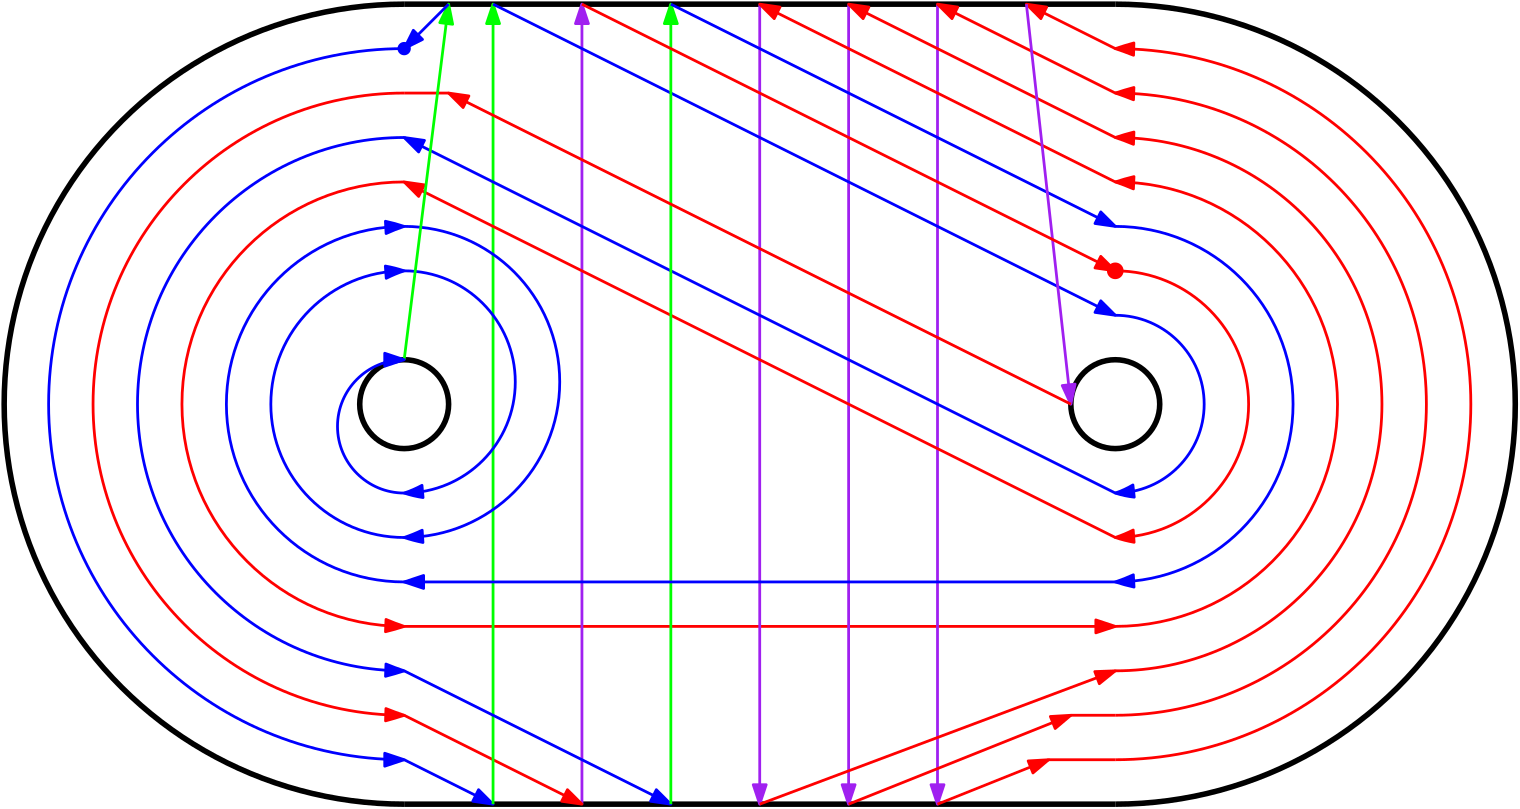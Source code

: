 <?xml version="1.0"?>
<!DOCTYPE ipe SYSTEM "ipe.dtd">
<ipe version="70218" creator="Ipe 7.2.27">
<info created="D:20230602174952" modified="D:20230606200157"/>
<ipestyle name="basic">
<symbol name="arrow/arc(spx)">
<path stroke="sym-stroke" fill="sym-stroke" pen="sym-pen">
0 0 m
-1 0.333 l
-1 -0.333 l
h
</path>
</symbol>
<symbol name="arrow/farc(spx)">
<path stroke="sym-stroke" fill="white" pen="sym-pen">
0 0 m
-1 0.333 l
-1 -0.333 l
h
</path>
</symbol>
<symbol name="arrow/ptarc(spx)">
<path stroke="sym-stroke" fill="sym-stroke" pen="sym-pen">
0 0 m
-1 0.333 l
-0.8 0 l
-1 -0.333 l
h
</path>
</symbol>
<symbol name="arrow/fptarc(spx)">
<path stroke="sym-stroke" fill="white" pen="sym-pen">
0 0 m
-1 0.333 l
-0.8 0 l
-1 -0.333 l
h
</path>
</symbol>
<symbol name="mark/circle(sx)" transformations="translations">
<path fill="sym-stroke">
0.6 0 0 0.6 0 0 e
0.4 0 0 0.4 0 0 e
</path>
</symbol>
<symbol name="mark/disk(sx)" transformations="translations">
<path fill="sym-stroke">
0.6 0 0 0.6 0 0 e
</path>
</symbol>
<symbol name="mark/fdisk(sfx)" transformations="translations">
<group>
<path fill="sym-fill">
0.5 0 0 0.5 0 0 e
</path>
<path fill="sym-stroke" fillrule="eofill">
0.6 0 0 0.6 0 0 e
0.4 0 0 0.4 0 0 e
</path>
</group>
</symbol>
<symbol name="mark/box(sx)" transformations="translations">
<path fill="sym-stroke" fillrule="eofill">
-0.6 -0.6 m
0.6 -0.6 l
0.6 0.6 l
-0.6 0.6 l
h
-0.4 -0.4 m
0.4 -0.4 l
0.4 0.4 l
-0.4 0.4 l
h
</path>
</symbol>
<symbol name="mark/square(sx)" transformations="translations">
<path fill="sym-stroke">
-0.6 -0.6 m
0.6 -0.6 l
0.6 0.6 l
-0.6 0.6 l
h
</path>
</symbol>
<symbol name="mark/fsquare(sfx)" transformations="translations">
<group>
<path fill="sym-fill">
-0.5 -0.5 m
0.5 -0.5 l
0.5 0.5 l
-0.5 0.5 l
h
</path>
<path fill="sym-stroke" fillrule="eofill">
-0.6 -0.6 m
0.6 -0.6 l
0.6 0.6 l
-0.6 0.6 l
h
-0.4 -0.4 m
0.4 -0.4 l
0.4 0.4 l
-0.4 0.4 l
h
</path>
</group>
</symbol>
<symbol name="mark/cross(sx)" transformations="translations">
<group>
<path fill="sym-stroke">
-0.43 -0.57 m
0.57 0.43 l
0.43 0.57 l
-0.57 -0.43 l
h
</path>
<path fill="sym-stroke">
-0.43 0.57 m
0.57 -0.43 l
0.43 -0.57 l
-0.57 0.43 l
h
</path>
</group>
</symbol>
<symbol name="arrow/fnormal(spx)">
<path stroke="sym-stroke" fill="white" pen="sym-pen">
0 0 m
-1 0.333 l
-1 -0.333 l
h
</path>
</symbol>
<symbol name="arrow/pointed(spx)">
<path stroke="sym-stroke" fill="sym-stroke" pen="sym-pen">
0 0 m
-1 0.333 l
-0.8 0 l
-1 -0.333 l
h
</path>
</symbol>
<symbol name="arrow/fpointed(spx)">
<path stroke="sym-stroke" fill="white" pen="sym-pen">
0 0 m
-1 0.333 l
-0.8 0 l
-1 -0.333 l
h
</path>
</symbol>
<symbol name="arrow/linear(spx)">
<path stroke="sym-stroke" pen="sym-pen">
-1 0.333 m
0 0 l
-1 -0.333 l
</path>
</symbol>
<symbol name="arrow/fdouble(spx)">
<path stroke="sym-stroke" fill="white" pen="sym-pen">
0 0 m
-1 0.333 l
-1 -0.333 l
h
-1 0 m
-2 0.333 l
-2 -0.333 l
h
</path>
</symbol>
<symbol name="arrow/double(spx)">
<path stroke="sym-stroke" fill="sym-stroke" pen="sym-pen">
0 0 m
-1 0.333 l
-1 -0.333 l
h
-1 0 m
-2 0.333 l
-2 -0.333 l
h
</path>
</symbol>
<symbol name="arrow/mid-normal(spx)">
<path stroke="sym-stroke" fill="sym-stroke" pen="sym-pen">
0.5 0 m
-0.5 0.333 l
-0.5 -0.333 l
h
</path>
</symbol>
<symbol name="arrow/mid-fnormal(spx)">
<path stroke="sym-stroke" fill="white" pen="sym-pen">
0.5 0 m
-0.5 0.333 l
-0.5 -0.333 l
h
</path>
</symbol>
<symbol name="arrow/mid-pointed(spx)">
<path stroke="sym-stroke" fill="sym-stroke" pen="sym-pen">
0.5 0 m
-0.5 0.333 l
-0.3 0 l
-0.5 -0.333 l
h
</path>
</symbol>
<symbol name="arrow/mid-fpointed(spx)">
<path stroke="sym-stroke" fill="white" pen="sym-pen">
0.5 0 m
-0.5 0.333 l
-0.3 0 l
-0.5 -0.333 l
h
</path>
</symbol>
<symbol name="arrow/mid-double(spx)">
<path stroke="sym-stroke" fill="sym-stroke" pen="sym-pen">
1 0 m
0 0.333 l
0 -0.333 l
h
0 0 m
-1 0.333 l
-1 -0.333 l
h
</path>
</symbol>
<symbol name="arrow/mid-fdouble(spx)">
<path stroke="sym-stroke" fill="white" pen="sym-pen">
1 0 m
0 0.333 l
0 -0.333 l
h
0 0 m
-1 0.333 l
-1 -0.333 l
h
</path>
</symbol>
<anglesize name="22.5 deg" value="22.5"/>
<anglesize name="30 deg" value="30"/>
<anglesize name="45 deg" value="45"/>
<anglesize name="60 deg" value="60"/>
<anglesize name="90 deg" value="90"/>
<arrowsize name="large" value="10"/>
<arrowsize name="small" value="5"/>
<arrowsize name="tiny" value="3"/>
<color name="blue" value="0 0 1"/>
<color name="brown" value="0.647 0.165 0.165"/>
<color name="darkblue" value="0 0 0.545"/>
<color name="darkcyan" value="0 0.545 0.545"/>
<color name="darkgray" value="0.663"/>
<color name="darkgreen" value="0 0.392 0"/>
<color name="darkmagenta" value="0.545 0 0.545"/>
<color name="darkorange" value="1 0.549 0"/>
<color name="darkred" value="0.545 0 0"/>
<color name="gold" value="1 0.843 0"/>
<color name="gray" value="0.745"/>
<color name="green" value="0 1 0"/>
<color name="lightblue" value="0.678 0.847 0.902"/>
<color name="lightcyan" value="0.878 1 1"/>
<color name="lightgray" value="0.827"/>
<color name="lightgreen" value="0.565 0.933 0.565"/>
<color name="lightyellow" value="1 1 0.878"/>
<color name="navy" value="0 0 0.502"/>
<color name="orange" value="1 0.647 0"/>
<color name="pink" value="1 0.753 0.796"/>
<color name="purple" value="0.627 0.125 0.941"/>
<color name="red" value="1 0 0"/>
<color name="seagreen" value="0.18 0.545 0.341"/>
<color name="turquoise" value="0.251 0.878 0.816"/>
<color name="violet" value="0.933 0.51 0.933"/>
<color name="yellow" value="1 1 0"/>
<dashstyle name="dash dot dotted" value="[4 2 1 2 1 2] 0"/>
<dashstyle name="dash dotted" value="[4 2 1 2] 0"/>
<dashstyle name="dashed" value="[4] 0"/>
<dashstyle name="dotted" value="[1 3] 0"/>
<gridsize name="10 pts (~3.5 mm)" value="10"/>
<gridsize name="14 pts (~5 mm)" value="14"/>
<gridsize name="16 pts (~6 mm)" value="16"/>
<gridsize name="20 pts (~7 mm)" value="20"/>
<gridsize name="28 pts (~10 mm)" value="28"/>
<gridsize name="32 pts (~12 mm)" value="32"/>
<gridsize name="4 pts" value="4"/>
<gridsize name="56 pts (~20 mm)" value="56"/>
<gridsize name="8 pts (~3 mm)" value="8"/>
<opacity name="10%" value="0.1"/>
<opacity name="30%" value="0.3"/>
<opacity name="50%" value="0.5"/>
<opacity name="75%" value="0.75"/>
<pen name="fat" value="1.2"/>
<pen name="heavier" value="0.8"/>
<pen name="ultrafat" value="2"/>
<symbolsize name="large" value="5"/>
<symbolsize name="small" value="2"/>
<symbolsize name="tiny" value="1.1"/>
<textsize name="Huge" value="\Huge"/>
<textsize name="LARGE" value="\LARGE"/>
<textsize name="Large" value="\Large"/>
<textsize name="footnote" value="\footnotesize"/>
<textsize name="huge" value="\huge"/>
<textsize name="large" value="\large"/>
<textsize name="script" value="\scriptsize"/>
<textsize name="small" value="\small"/>
<textsize name="tiny" value="\tiny"/>
<textstyle name="center" begin="\begin{center}" end="\end{center}"/>
<textstyle name="item" begin="\begin{itemize}\item{}" end="\end{itemize}"/>
<textstyle name="itemize" begin="\begin{itemize}" end="\end{itemize}"/>
<tiling name="falling" angle="-60" step="4" width="1"/>
<tiling name="rising" angle="30" step="4" width="1"/>
</ipestyle>
<page>
<layer name="alpha"/>
<view layers="alpha" active="alpha"/>
<path layer="alpha" matrix="1 0 0 1 -32 -64" stroke="black" pen="2">
16 0 0 16 448 704 e
</path>
<path matrix="1 0 0 1 -32 -64" stroke="black" pen="2">
16 0 0 16 192 704 e
</path>
<path matrix="1 0 0 1 -32 -64" stroke="red" pen="1" arrow="arc/normal">
192 624 m
448 624 l
</path>
<path matrix="1 0 0 1 -32 -64" stroke="red" pen="1" arrow="arc/normal">
448 624 m
80 0 0 80 448 704 448 784 a
</path>
<path matrix="1 0 0 1 -32 -64" stroke="red" pen="1" arrow="arc/normal">
448 608 m
96 0 0 96 448 704 448 800 a
</path>
<path matrix="1 0 0 1 -32 -64" stroke="red" pen="1" arrow="arc/normal">
448 592 m
112 0 0 112 448 704 448 816 a
</path>
<path stroke="black" pen="2">
416 784 m
160 784 l
160 784 l
</path>
<path stroke="black" pen="2">
160 784 m
144 0 0 144 160 640 160 496 a
</path>
<path stroke="black" pen="2">
160 496 m
416 496 l
</path>
<path stroke="black" pen="2">
416 496 m
144 0 0 144 416 640 416 784 a
</path>
<path stroke="purple" pen="1" arrow="arc/normal">
288 784 m
288 496 l
</path>
<path stroke="purple" pen="1" arrow="arc/normal">
320 784 m
320 496 l
</path>
<path stroke="purple" pen="1" arrow="arc/normal">
352 784 m
352 496 l
</path>
<path stroke="purple" pen="1" arrow="arc/normal">
224 496 m
224 784 l
</path>
<path stroke="red" pen="1" arrow="arc/normal">
416 752 m
352 784 l
</path>
<path stroke="red" pen="1" arrow="arc/normal">
416 736 m
320 784 l
</path>
<path stroke="red" pen="1" arrow="arc/normal">
416 720 m
288 784 l
</path>
<path stroke="red" pen="1" arrow="arc/normal">
288 496 m
416 544 l
</path>
<path stroke="red" pen="1" arrow="arc/normal">
352 496 m
392 512 l
</path>
<path stroke="red" pen="1">
392 512 m
416 512 l
</path>
<path stroke="red" pen="1" arrow="arc/normal">
416 512 m
128 0 0 128 416 640 416 768 a
</path>
<path fill="white">
416 768 m
384 784 l
384 784 l
</path>
<path stroke="red" pen="1" arrow="arc/normal">
416 768 m
384 784 l
</path>
<path stroke="red" pen="1" arrow="arc/normal">
160 752 m
112 0 0 112 160 640 160 528 a
</path>
<path stroke="red" pen="1" arrow="arc/normal">
160 528 m
224 496 l
</path>
<path stroke="blue" pen="1" arrow="arc/normal">
160 512 m
192 496 l
</path>
<path stroke="green" pen="1" arrow="arc/normal">
192 496 m
192 784 l
</path>
<path stroke="blue" pen="1" arrow="arc/normal">
192 784 m
416 672 l
</path>
<path stroke="red" pen="1" arrow="arc/normal">
160 720 m
80 0 0 80 160 640 160 560 a
</path>
<path stroke="blue" pen="1" arrow="arc/normal">
160 736 m
96 0 0 96 160 640 160 544 a
</path>
<path stroke="red" pen="1" arrow="arc/normal">
320 496 m
400 528 l
</path>
<path stroke="red" pen="1">
400 528 m
416 528 l
</path>
<path stroke="red" pen="1" arrow="arc/normal">
416 592 m
160 720 l
</path>
<path stroke="blue" pen="1" arrow="arc/normal">
416 608 m
160 736 l
</path>
<path stroke="blue" pen="1" arrow="arc/normal">
416 672 m
32 0 0 -32 416 640 416 608 a
</path>
<path stroke="blue" pen="1" arrow="arc/normal">
160 544 m
256 496 l
</path>
<path stroke="green" pen="1" arrow="arc/normal">
256 496 m
256 784 l
</path>
<path stroke="blue" pen="1" arrow="arc/normal">
256 784 m
416 704 l
</path>
<path stroke="blue" pen="1" arrow="arc/normal">
416 704 m
64 0 0 -64 416 640 416 576 a
</path>
<path stroke="blue" pen="1" arrow="arc/normal">
416 576 m
160 576 l
</path>
<path stroke="purple" pen="1" arrow="arc/normal">
384 784 m
400 640 l
</path>
<path stroke="red" pen="1" arrow="arc/normal">
400 640 m
176 752 l
</path>
<path stroke="red" pen="1">
176 752 m
160 752 l
</path>
<path stroke="red" pen="1" arrow="arc/normal">
416 688 m
48 0 0 -48 416 640 416 592 a
</path>
<path stroke="red" pen="1" arrow="arc/normal">
224 784 m
416 688 l
</path>
<path stroke="blue" pen="1" rarrow="normal/normal">
160 512 m
128 0 0 -128 160 640 160 768 a
</path>
<path stroke="blue" pen="1" arrow="arc/normal">
160 576 m
64 0 0 -64 160 640 160 704 a
</path>
<path stroke="blue" pen="1" arrow="arc/normal">
160 704 m
56 0 0 -56 160 648 160 592 a
</path>
<path stroke="blue" pen="1" arrow="arc/normal">
160 592 m
48 0 0 -48 160 640 160 688 a
</path>
<path stroke="blue" pen="1" arrow="arc/normal">
160 688 m
40 0 0 -40 160 648 160 608 a
</path>
<use name="mark/disk(sx)" pos="416 688" size="5" stroke="red"/>
<path stroke="green" pen="1" arrow="arc/normal">
160 656 m
176 784 l
</path>
<path stroke="blue" pen="1" arrow="arc/normal">
176 784 m
160 768 l
</path>
<use name="mark/disk(sx)" pos="160 768" size="4" stroke="blue"/>
<path stroke="blue" pen="1" arrow="normal/normal">
160 608 m
24 0 0 -24 160 632 160 656 a
</path>
</page>
</ipe>
